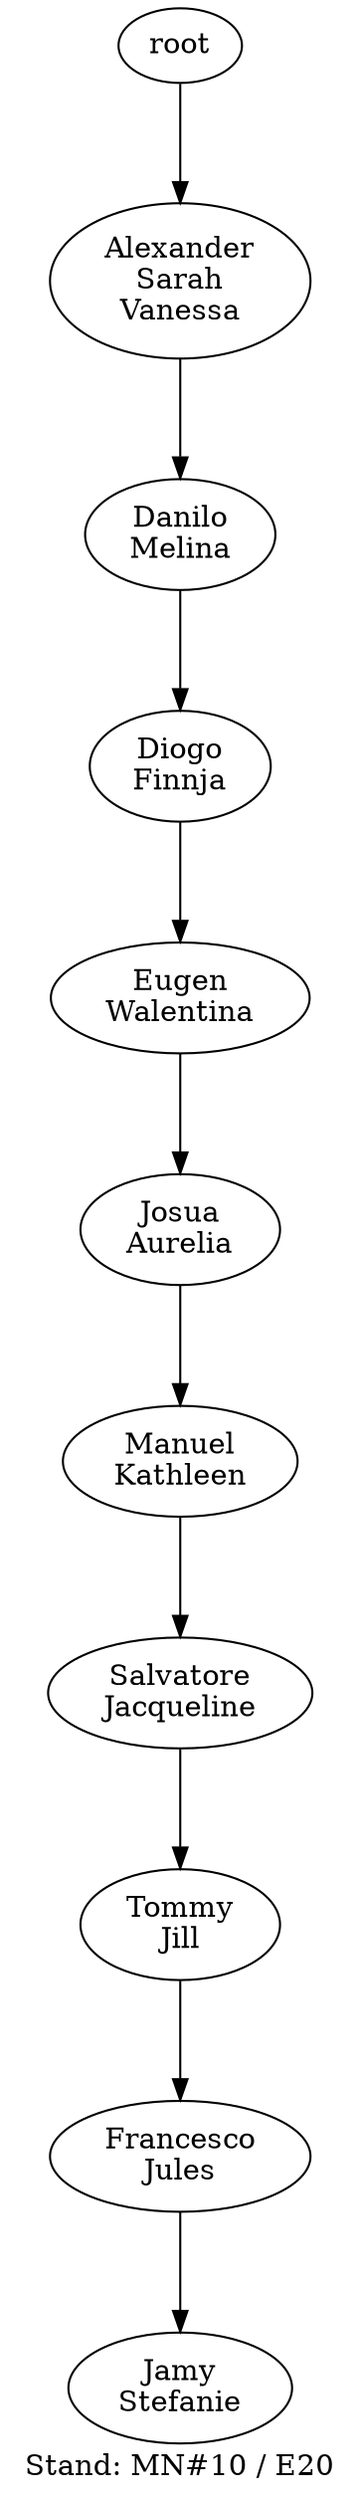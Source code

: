 digraph D { labelloc="b"; label="Stand: MN#10 / E20"; ranksep=0.8;
"root/6,10"[label="Alexander\nSarah\nVanessa"]
"root" -> "root/6,10";
"root/6,10/5"[label="Danilo\nMelina"]
"root/6,10" -> "root/6,10/5";
"root/6,10/5/1"[label="Diogo\nFinnja"]
"root/6,10/5" -> "root/6,10/5/1";
"root/6,10/5/1/8"[label="Eugen\nWalentina"]
"root/6,10/5/1" -> "root/6,10/5/1/8";
"root/6,10/5/1/8/0"[label="Josua\nAurelia"]
"root/6,10/5/1/8" -> "root/6,10/5/1/8/0";
"root/6,10/5/1/8/0/4"[label="Manuel\nKathleen"]
"root/6,10/5/1/8/0" -> "root/6,10/5/1/8/0/4";
"root/6,10/5/1/8/0/4/2"[label="Salvatore\nJacqueline"]
"root/6,10/5/1/8/0/4" -> "root/6,10/5/1/8/0/4/2";
"root/6,10/5/1/8/0/4/2/3"[label="Tommy\nJill"]
"root/6,10/5/1/8/0/4/2" -> "root/6,10/5/1/8/0/4/2/3";
"root/6,10/5/1/8/0/4/2/3/9"[label="Francesco\nJules"]
"root/6,10/5/1/8/0/4/2/3" -> "root/6,10/5/1/8/0/4/2/3/9";
"root/6,10/5/1/8/0/4/2/3/9/7"[label="Jamy\nStefanie"]
"root/6,10/5/1/8/0/4/2/3/9" -> "root/6,10/5/1/8/0/4/2/3/9/7";
}
